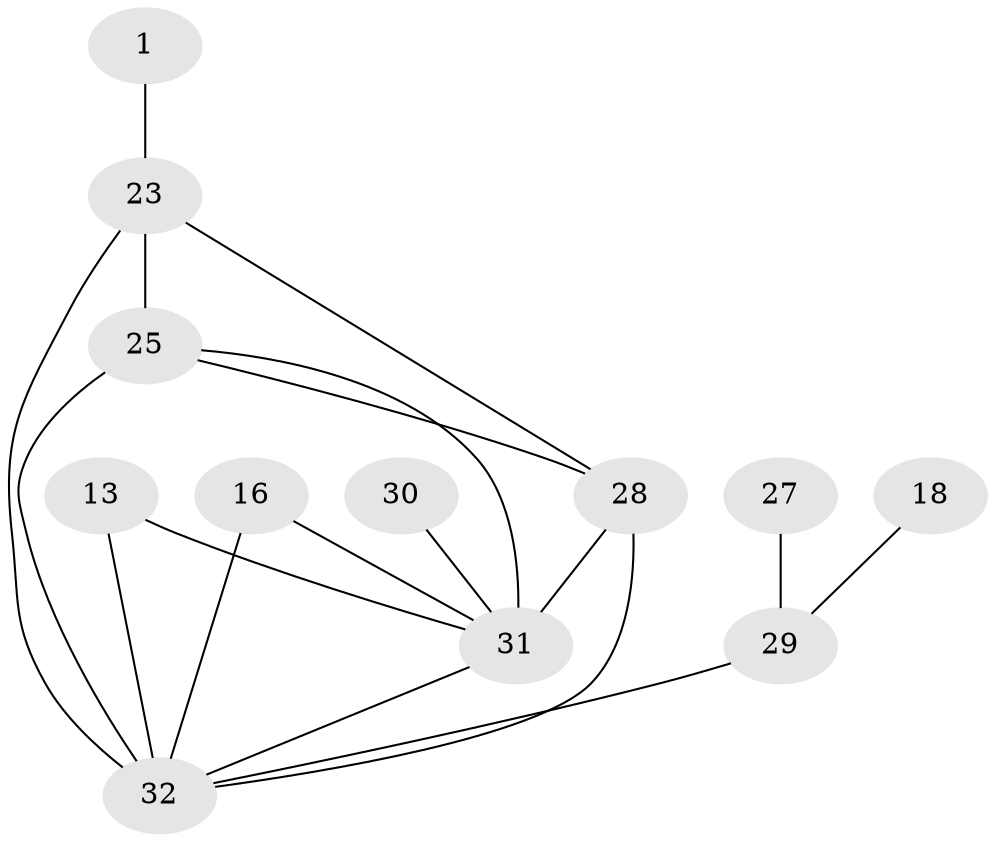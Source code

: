 // original degree distribution, {2: 0.2692307692307692, 1: 0.20192307692307693, 3: 0.20192307692307693, 4: 0.11538461538461539, 0: 0.18269230769230768, 5: 0.019230769230769232, 6: 0.009615384615384616}
// Generated by graph-tools (version 1.1) at 2025/35/03/04/25 23:35:45]
// undirected, 12 vertices, 18 edges
graph export_dot {
  node [color=gray90,style=filled];
  1;
  13;
  16;
  18;
  23;
  25;
  27;
  28;
  29;
  30;
  31;
  32;
  1 -- 23 [weight=1.0];
  13 -- 31 [weight=1.0];
  13 -- 32 [weight=2.0];
  16 -- 31 [weight=2.0];
  16 -- 32 [weight=2.0];
  18 -- 29 [weight=1.0];
  23 -- 25 [weight=2.0];
  23 -- 28 [weight=1.0];
  23 -- 32 [weight=1.0];
  25 -- 28 [weight=1.0];
  25 -- 31 [weight=2.0];
  25 -- 32 [weight=3.0];
  27 -- 29 [weight=1.0];
  28 -- 31 [weight=4.0];
  28 -- 32 [weight=2.0];
  29 -- 32 [weight=1.0];
  30 -- 31 [weight=1.0];
  31 -- 32 [weight=1.0];
}

